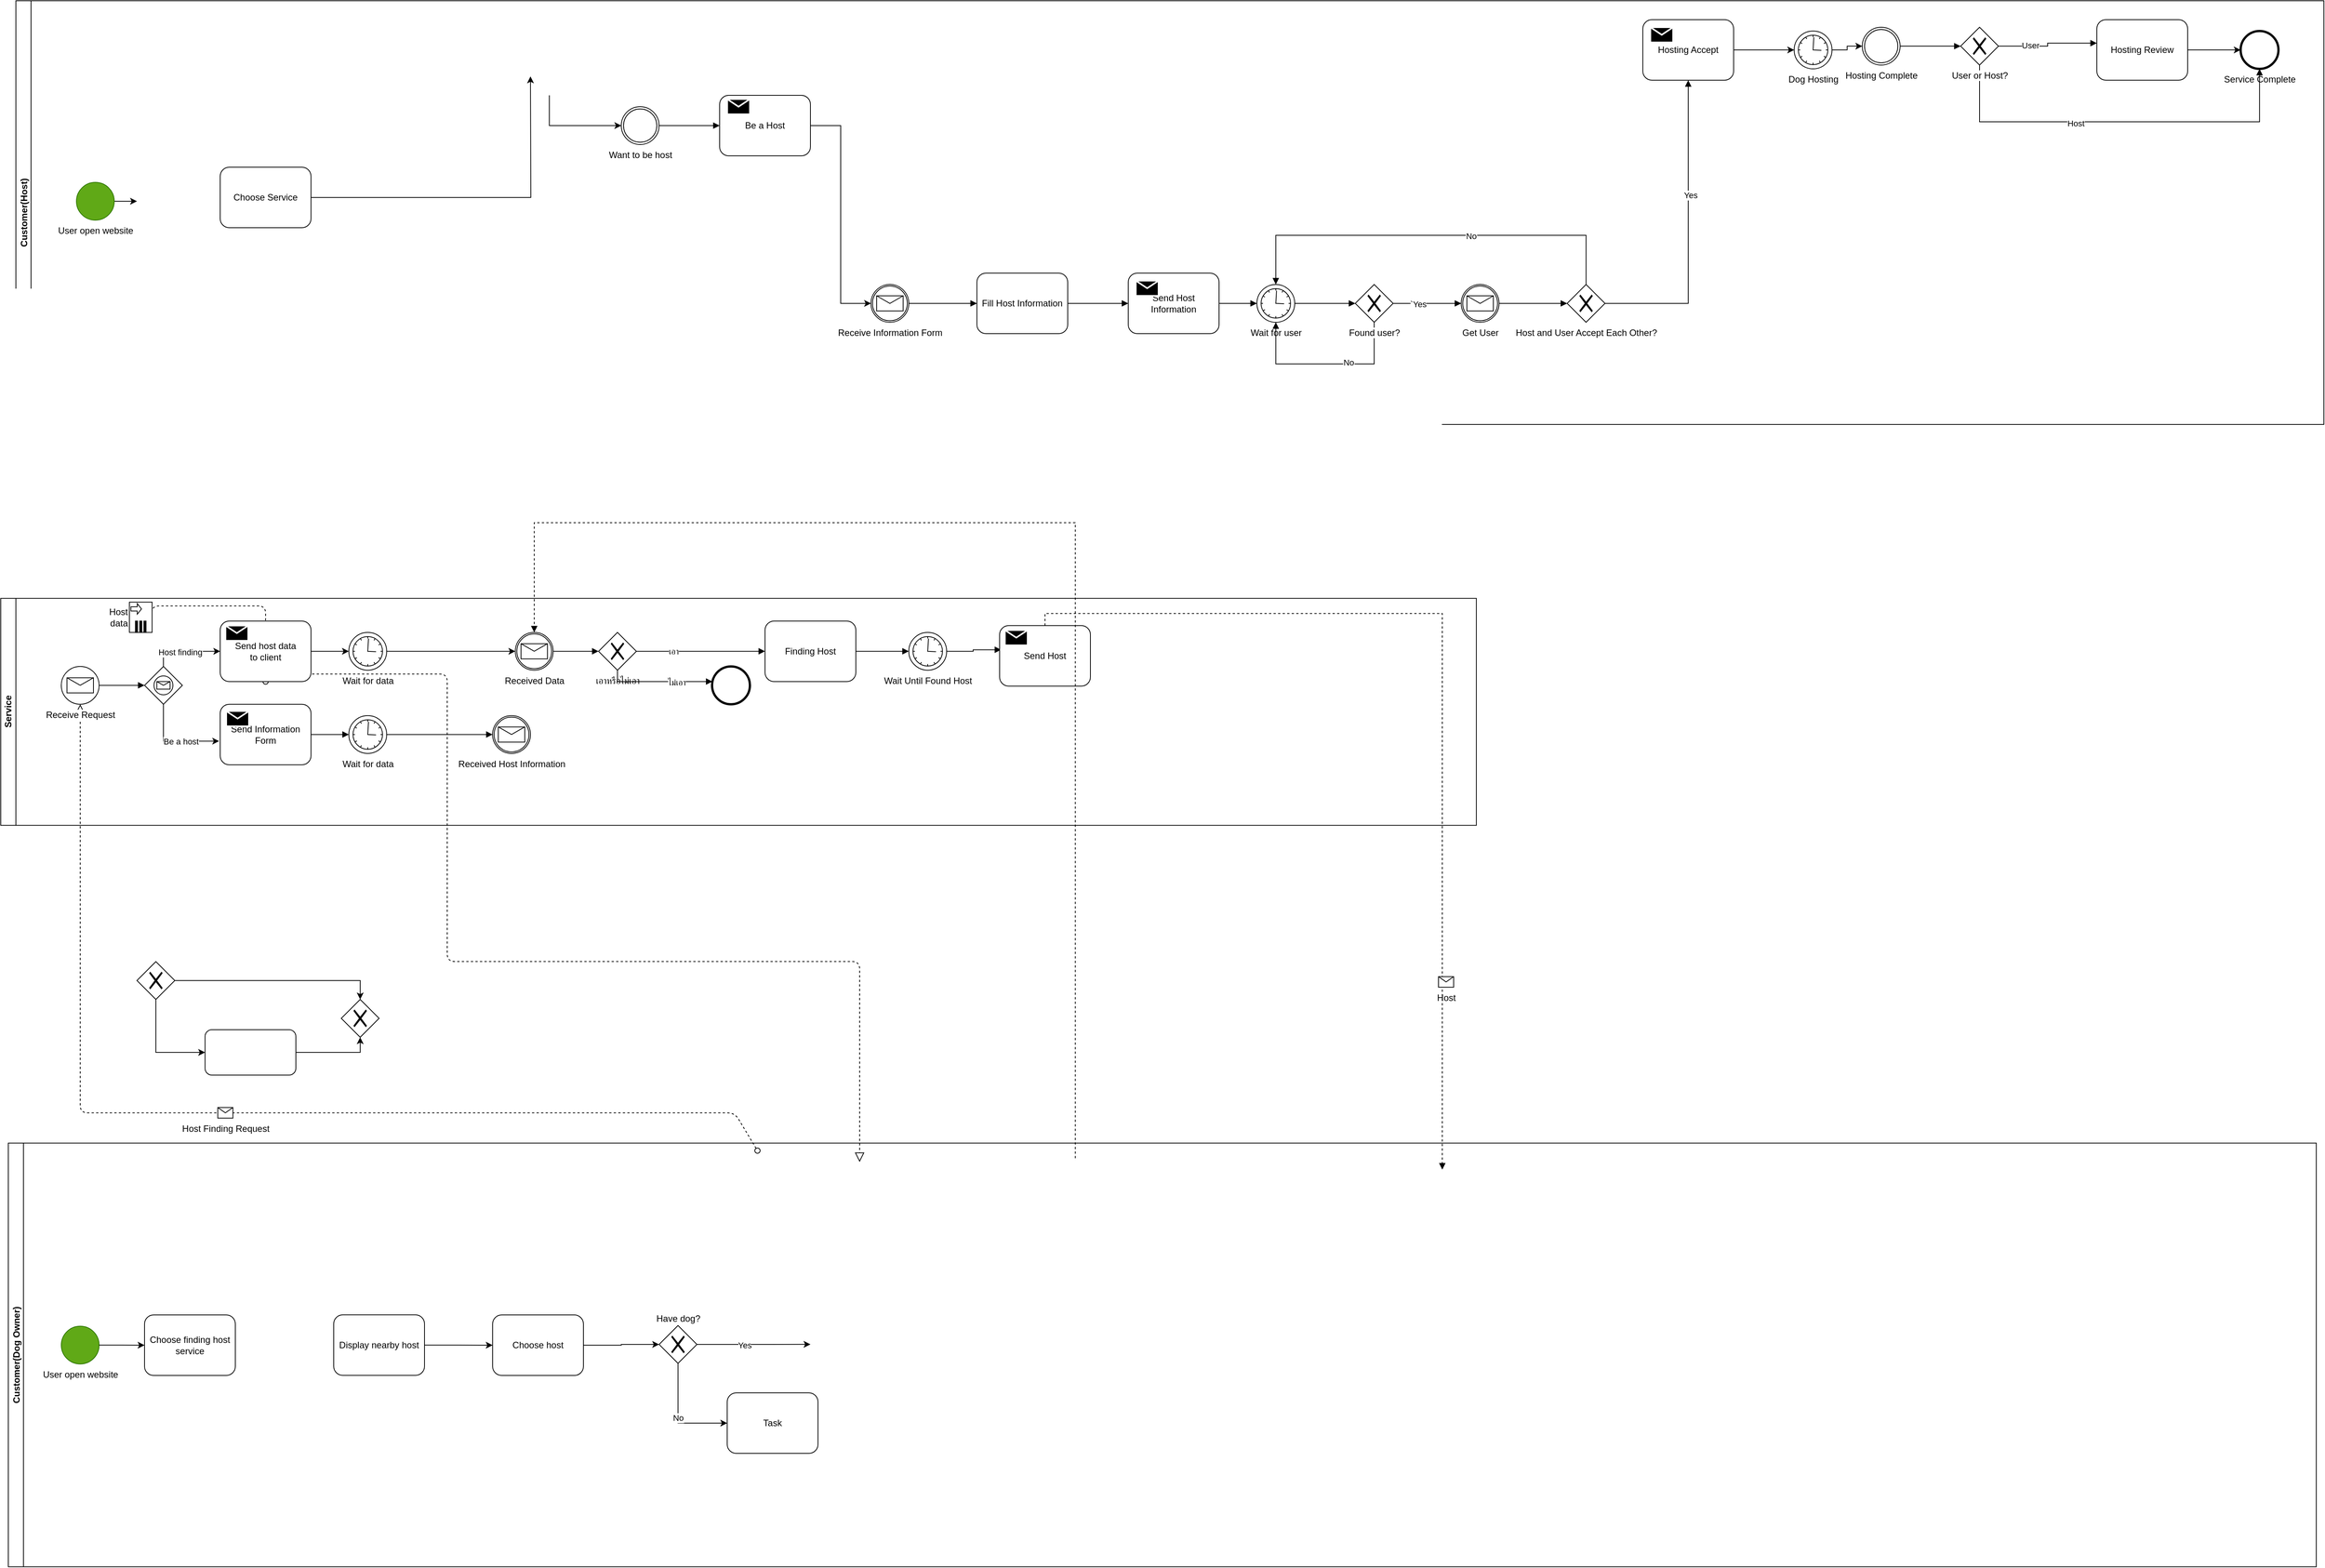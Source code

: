 <mxfile version="14.2.9" type="github">
  <diagram id="prtHgNgQTEPvFCAcTncT" name="Page-1">
    <mxGraphModel dx="1730" dy="3305" grid="1" gridSize="10" guides="1" tooltips="1" connect="1" arrows="1" fold="1" page="1" pageScale="1" pageWidth="827" pageHeight="1169" math="0" shadow="0">
      <root>
        <mxCell id="0" />
        <mxCell id="1" parent="0" />
        <mxCell id="zWBF7Wv0CZKXbvyfvgMt-2" value="Customer(Dog Owner)" style="swimlane;startSize=20;horizontal=0;labelPosition=center;verticalLabelPosition=middle;align=center;verticalAlign=middle;" vertex="1" parent="1">
          <mxGeometry x="170" y="-660.14" width="3050" height="560" as="geometry" />
        </mxCell>
        <mxCell id="zWBF7Wv0CZKXbvyfvgMt-4" value="&lt;span style=&quot;&quot;&gt;User open website&lt;/span&gt;" style="shape=mxgraph.bpmn.shape;html=1;verticalLabelPosition=bottom;labelBackgroundColor=#FFFFFF;verticalAlign=top;align=center;perimeter=ellipsePerimeter;outlineConnect=0;outline=standard;symbol=general;fillColor=#60a917;strokeColor=#2D7600;" vertex="1" parent="zWBF7Wv0CZKXbvyfvgMt-2">
          <mxGeometry x="70" y="242" width="50" height="50" as="geometry" />
        </mxCell>
        <mxCell id="zWBF7Wv0CZKXbvyfvgMt-94" style="edgeStyle=orthogonalEdgeStyle;rounded=0;orthogonalLoop=1;jettySize=auto;html=1;startArrow=none;startFill=0;endArrow=block;endFill=1;entryX=0.5;entryY=0;entryDx=0;entryDy=0;" edge="1" parent="zWBF7Wv0CZKXbvyfvgMt-2" source="zWBF7Wv0CZKXbvyfvgMt-93">
          <mxGeometry relative="1" as="geometry">
            <mxPoint x="1545" y="35.0" as="targetPoint" />
            <Array as="points">
              <mxPoint x="2035" y="-70" />
              <mxPoint x="1545" y="-70" />
            </Array>
          </mxGeometry>
        </mxCell>
        <mxCell id="zWBF7Wv0CZKXbvyfvgMt-95" value="No" style="edgeLabel;html=1;align=center;verticalAlign=middle;resizable=0;points=[];" vertex="1" connectable="0" parent="zWBF7Wv0CZKXbvyfvgMt-94">
          <mxGeometry x="-0.203" y="3" relative="1" as="geometry">
            <mxPoint as="offset" />
          </mxGeometry>
        </mxCell>
        <mxCell id="zWBF7Wv0CZKXbvyfvgMt-153" value="Choose finding host&lt;br&gt;service" style="shape=ext;rounded=1;html=1;whiteSpace=wrap;" vertex="1" parent="zWBF7Wv0CZKXbvyfvgMt-2">
          <mxGeometry x="180" y="227.14" width="120" height="80" as="geometry" />
        </mxCell>
        <mxCell id="zWBF7Wv0CZKXbvyfvgMt-151" style="edgeStyle=orthogonalEdgeStyle;rounded=0;orthogonalLoop=1;jettySize=auto;html=1;exitX=1;exitY=0.5;exitDx=0;exitDy=0;entryX=0;entryY=0.5;entryDx=0;entryDy=0;" edge="1" parent="zWBF7Wv0CZKXbvyfvgMt-2" source="zWBF7Wv0CZKXbvyfvgMt-4" target="zWBF7Wv0CZKXbvyfvgMt-153">
          <mxGeometry relative="1" as="geometry">
            <mxPoint x="170" y="266.64" as="targetPoint" />
          </mxGeometry>
        </mxCell>
        <mxCell id="zWBF7Wv0CZKXbvyfvgMt-163" style="edgeStyle=orthogonalEdgeStyle;rounded=0;orthogonalLoop=1;jettySize=auto;html=1;exitX=1;exitY=0.5;exitDx=0;exitDy=0;entryX=0;entryY=0.5;entryDx=0;entryDy=0;" edge="1" parent="zWBF7Wv0CZKXbvyfvgMt-2" source="zWBF7Wv0CZKXbvyfvgMt-154" target="zWBF7Wv0CZKXbvyfvgMt-155">
          <mxGeometry relative="1" as="geometry" />
        </mxCell>
        <mxCell id="zWBF7Wv0CZKXbvyfvgMt-154" value="Display nearby host" style="shape=ext;rounded=1;html=1;whiteSpace=wrap;" vertex="1" parent="zWBF7Wv0CZKXbvyfvgMt-2">
          <mxGeometry x="430" y="227" width="120" height="80" as="geometry" />
        </mxCell>
        <mxCell id="zWBF7Wv0CZKXbvyfvgMt-164" style="edgeStyle=orthogonalEdgeStyle;rounded=0;orthogonalLoop=1;jettySize=auto;html=1;exitX=1;exitY=0.5;exitDx=0;exitDy=0;entryX=0;entryY=0.5;entryDx=0;entryDy=0;" edge="1" parent="zWBF7Wv0CZKXbvyfvgMt-2" source="zWBF7Wv0CZKXbvyfvgMt-155" target="zWBF7Wv0CZKXbvyfvgMt-157">
          <mxGeometry relative="1" as="geometry" />
        </mxCell>
        <mxCell id="zWBF7Wv0CZKXbvyfvgMt-155" value="Choose host" style="shape=ext;rounded=1;html=1;whiteSpace=wrap;" vertex="1" parent="zWBF7Wv0CZKXbvyfvgMt-2">
          <mxGeometry x="640" y="227.14" width="120" height="80" as="geometry" />
        </mxCell>
        <mxCell id="zWBF7Wv0CZKXbvyfvgMt-157" value="Have dog?" style="shape=mxgraph.bpmn.shape;html=1;verticalLabelPosition=top;labelBackgroundColor=#ffffff;verticalAlign=bottom;align=center;perimeter=rhombusPerimeter;background=gateway;outlineConnect=0;outline=none;symbol=exclusiveGw;labelPosition=center;" vertex="1" parent="zWBF7Wv0CZKXbvyfvgMt-2">
          <mxGeometry x="860" y="241.14" width="50" height="50" as="geometry" />
        </mxCell>
        <mxCell id="zWBF7Wv0CZKXbvyfvgMt-158" value="Task" style="shape=ext;rounded=1;html=1;whiteSpace=wrap;" vertex="1" parent="zWBF7Wv0CZKXbvyfvgMt-2">
          <mxGeometry x="950" y="330.14" width="120" height="80" as="geometry" />
        </mxCell>
        <mxCell id="zWBF7Wv0CZKXbvyfvgMt-159" value="No" style="edgeStyle=orthogonalEdgeStyle;rounded=0;orthogonalLoop=1;jettySize=auto;html=1;exitX=0.5;exitY=1;exitDx=0;exitDy=0;entryX=0;entryY=0.5;entryDx=0;entryDy=0;" edge="1" parent="zWBF7Wv0CZKXbvyfvgMt-2" source="zWBF7Wv0CZKXbvyfvgMt-157" target="zWBF7Wv0CZKXbvyfvgMt-158">
          <mxGeometry relative="1" as="geometry">
            <mxPoint x="885.471" y="390.14" as="targetPoint" />
          </mxGeometry>
        </mxCell>
        <mxCell id="zWBF7Wv0CZKXbvyfvgMt-103" value="" style="startArrow=oval;startFill=0;startSize=7;endArrow=block;endFill=0;endSize=10;dashed=1;html=1;exitX=0.5;exitY=0;exitDx=0;exitDy=0;entryX=0.5;entryY=1;entryDx=0;entryDy=0;labelPosition=center;verticalLabelPosition=bottom;align=center;verticalAlign=top;" edge="1" parent="1" target="zWBF7Wv0CZKXbvyfvgMt-107">
          <mxGeometry relative="1" as="geometry">
            <mxPoint x="1160" y="-650.14" as="sourcePoint" />
            <mxPoint x="690" y="-170.14" as="targetPoint" />
            <Array as="points">
              <mxPoint x="1130" y="-700.14" />
              <mxPoint x="265" y="-700.14" />
            </Array>
          </mxGeometry>
        </mxCell>
        <mxCell id="zWBF7Wv0CZKXbvyfvgMt-104" value="Host Finding Request" style="shape=message;html=1;outlineConnect=0;labelPosition=center;verticalLabelPosition=bottom;align=center;verticalAlign=top;" vertex="1" parent="zWBF7Wv0CZKXbvyfvgMt-103">
          <mxGeometry width="20" height="14" relative="1" as="geometry">
            <mxPoint x="-10" y="-7" as="offset" />
          </mxGeometry>
        </mxCell>
        <mxCell id="zWBF7Wv0CZKXbvyfvgMt-105" value="" style="startArrow=oval;startFill=0;startSize=7;endArrow=block;endFill=0;endSize=10;dashed=1;html=1;fontColor=#000000;exitX=0.5;exitY=1;exitDx=0;exitDy=0;entryX=0.5;entryY=0;entryDx=0;entryDy=0;" edge="1" parent="1" source="zWBF7Wv0CZKXbvyfvgMt-115">
          <mxGeometry width="100" relative="1" as="geometry">
            <mxPoint x="620" y="-890.14" as="sourcePoint" />
            <mxPoint x="1295" y="-635.14" as="targetPoint" />
            <Array as="points">
              <mxPoint x="510" y="-1280.14" />
              <mxPoint x="750" y="-1280.14" />
              <mxPoint x="750" y="-980.14" />
              <mxPoint x="750" y="-900.14" />
              <mxPoint x="1295" y="-900.14" />
            </Array>
          </mxGeometry>
        </mxCell>
        <mxCell id="zWBF7Wv0CZKXbvyfvgMt-106" value="Service" style="swimlane;html=1;startSize=20;horizontal=0;" vertex="1" parent="1">
          <mxGeometry x="160" y="-1380.14" width="1950" height="300" as="geometry" />
        </mxCell>
        <mxCell id="zWBF7Wv0CZKXbvyfvgMt-107" value="Receive Request" style="shape=mxgraph.bpmn.shape;html=1;verticalLabelPosition=bottom;labelBackgroundColor=#FFFFFF;verticalAlign=top;align=center;perimeter=ellipsePerimeter;outlineConnect=0;outline=standard;symbol=message;" vertex="1" parent="zWBF7Wv0CZKXbvyfvgMt-106">
          <mxGeometry x="80" y="90" width="50" height="50" as="geometry" />
        </mxCell>
        <mxCell id="zWBF7Wv0CZKXbvyfvgMt-108" style="edgeStyle=orthogonalEdgeStyle;rounded=0;orthogonalLoop=1;jettySize=auto;html=1;exitX=0.5;exitY=0;exitDx=0;exitDy=0;entryX=0;entryY=0.5;entryDx=0;entryDy=0;fontColor=#000000;" edge="1" parent="zWBF7Wv0CZKXbvyfvgMt-106" source="zWBF7Wv0CZKXbvyfvgMt-112" target="zWBF7Wv0CZKXbvyfvgMt-115">
          <mxGeometry relative="1" as="geometry" />
        </mxCell>
        <mxCell id="zWBF7Wv0CZKXbvyfvgMt-109" value="Host finding" style="edgeLabel;html=1;align=center;verticalAlign=middle;resizable=0;points=[];fontColor=#000000;" connectable="0" vertex="1" parent="zWBF7Wv0CZKXbvyfvgMt-108">
          <mxGeometry x="-0.128" y="-1" relative="1" as="geometry">
            <mxPoint as="offset" />
          </mxGeometry>
        </mxCell>
        <mxCell id="zWBF7Wv0CZKXbvyfvgMt-110" style="edgeStyle=orthogonalEdgeStyle;rounded=0;orthogonalLoop=1;jettySize=auto;html=1;exitX=0.5;exitY=1;exitDx=0;exitDy=0;entryX=-0.012;entryY=0.609;entryDx=0;entryDy=0;entryPerimeter=0;fontColor=#000000;" edge="1" parent="zWBF7Wv0CZKXbvyfvgMt-106" source="zWBF7Wv0CZKXbvyfvgMt-112" target="zWBF7Wv0CZKXbvyfvgMt-117">
          <mxGeometry relative="1" as="geometry" />
        </mxCell>
        <mxCell id="zWBF7Wv0CZKXbvyfvgMt-111" value="Be a host" style="edgeLabel;html=1;align=center;verticalAlign=middle;resizable=0;points=[];fontColor=#000000;" connectable="0" vertex="1" parent="zWBF7Wv0CZKXbvyfvgMt-110">
          <mxGeometry x="0.163" relative="1" as="geometry">
            <mxPoint as="offset" />
          </mxGeometry>
        </mxCell>
        <mxCell id="zWBF7Wv0CZKXbvyfvgMt-112" value="" style="shape=mxgraph.bpmn.shape;html=1;verticalLabelPosition=bottom;labelBackgroundColor=#ffffff;verticalAlign=top;align=center;perimeter=rhombusPerimeter;background=gateway;outlineConnect=0;outline=standard;symbol=message;" vertex="1" parent="zWBF7Wv0CZKXbvyfvgMt-106">
          <mxGeometry x="190" y="90" width="50" height="50" as="geometry" />
        </mxCell>
        <mxCell id="zWBF7Wv0CZKXbvyfvgMt-113" value="" style="endArrow=block;endFill=1;endSize=6;html=1;exitX=1;exitY=0.5;exitDx=0;exitDy=0;entryX=0;entryY=0.5;entryDx=0;entryDy=0;" edge="1" parent="zWBF7Wv0CZKXbvyfvgMt-106" source="zWBF7Wv0CZKXbvyfvgMt-107" target="zWBF7Wv0CZKXbvyfvgMt-112">
          <mxGeometry width="100" relative="1" as="geometry">
            <mxPoint x="140" y="114.71" as="sourcePoint" />
            <mxPoint x="180" y="114.71" as="targetPoint" />
          </mxGeometry>
        </mxCell>
        <mxCell id="zWBF7Wv0CZKXbvyfvgMt-114" style="edgeStyle=orthogonalEdgeStyle;rounded=0;orthogonalLoop=1;jettySize=auto;html=1;exitX=1;exitY=0.5;exitDx=0;exitDy=0;entryX=0;entryY=0.5;entryDx=0;entryDy=0;fontColor=#000000;" edge="1" parent="zWBF7Wv0CZKXbvyfvgMt-106" source="zWBF7Wv0CZKXbvyfvgMt-115" target="zWBF7Wv0CZKXbvyfvgMt-121">
          <mxGeometry relative="1" as="geometry" />
        </mxCell>
        <mxCell id="zWBF7Wv0CZKXbvyfvgMt-115" value="Send host data&lt;br&gt;to client" style="shape=ext;rounded=1;html=1;whiteSpace=wrap;labelBackgroundColor=#FFFFFF;fontColor=#000000;" vertex="1" parent="zWBF7Wv0CZKXbvyfvgMt-106">
          <mxGeometry x="290" y="30" width="120" height="80" as="geometry" />
        </mxCell>
        <mxCell id="zWBF7Wv0CZKXbvyfvgMt-116" style="edgeStyle=orthogonalEdgeStyle;rounded=0;orthogonalLoop=1;jettySize=auto;html=1;entryX=0;entryY=0.5;entryDx=0;entryDy=0;startArrow=none;startFill=0;endArrow=block;endFill=1;" edge="1" parent="zWBF7Wv0CZKXbvyfvgMt-106" source="zWBF7Wv0CZKXbvyfvgMt-117" target="zWBF7Wv0CZKXbvyfvgMt-128">
          <mxGeometry relative="1" as="geometry" />
        </mxCell>
        <mxCell id="zWBF7Wv0CZKXbvyfvgMt-117" value="Send Information&lt;br&gt;Form" style="shape=ext;rounded=1;html=1;whiteSpace=wrap;labelBackgroundColor=#FFFFFF;fontColor=#000000;" vertex="1" parent="zWBF7Wv0CZKXbvyfvgMt-106">
          <mxGeometry x="290" y="140" width="120" height="80" as="geometry" />
        </mxCell>
        <mxCell id="zWBF7Wv0CZKXbvyfvgMt-118" value="" style="shape=message;whiteSpace=wrap;html=1;outlineConnect=0;fillColor=#000000;strokeColor=#ffffff;strokeWidth=2;labelBackgroundColor=#FFFFFF;fontColor=#000000;" vertex="1" parent="zWBF7Wv0CZKXbvyfvgMt-106">
          <mxGeometry x="297" y="36" width="30" height="20" as="geometry" />
        </mxCell>
        <mxCell id="zWBF7Wv0CZKXbvyfvgMt-119" value="" style="shape=message;whiteSpace=wrap;html=1;outlineConnect=0;fillColor=#000000;strokeColor=#ffffff;strokeWidth=2;labelBackgroundColor=#FFFFFF;fontColor=#000000;" vertex="1" parent="zWBF7Wv0CZKXbvyfvgMt-106">
          <mxGeometry x="298" y="149" width="30" height="20" as="geometry" />
        </mxCell>
        <mxCell id="zWBF7Wv0CZKXbvyfvgMt-120" style="edgeStyle=orthogonalEdgeStyle;rounded=0;orthogonalLoop=1;jettySize=auto;html=1;exitX=1;exitY=0.5;exitDx=0;exitDy=0;fontColor=#000000;" edge="1" parent="zWBF7Wv0CZKXbvyfvgMt-106" source="zWBF7Wv0CZKXbvyfvgMt-121" target="zWBF7Wv0CZKXbvyfvgMt-129">
          <mxGeometry relative="1" as="geometry">
            <mxPoint x="680.0" y="70" as="targetPoint" />
          </mxGeometry>
        </mxCell>
        <mxCell id="zWBF7Wv0CZKXbvyfvgMt-121" value="Wait for data" style="shape=mxgraph.bpmn.shape;html=1;verticalLabelPosition=bottom;labelBackgroundColor=#ffffff;verticalAlign=top;align=center;perimeter=ellipsePerimeter;outlineConnect=0;outline=standard;symbol=timer;fontColor=#000000;" vertex="1" parent="zWBF7Wv0CZKXbvyfvgMt-106">
          <mxGeometry x="460" y="45" width="50" height="50" as="geometry" />
        </mxCell>
        <mxCell id="zWBF7Wv0CZKXbvyfvgMt-122" value="Host data" style="shape=note;whiteSpace=wrap;size=0;html=1;dropTarget=0;labelBackgroundColor=#FFFFFF;fontColor=#000000;labelPosition=left;verticalLabelPosition=middle;align=right;verticalAlign=middle;" vertex="1" parent="zWBF7Wv0CZKXbvyfvgMt-106">
          <mxGeometry x="170" y="5" width="30" height="40" as="geometry" />
        </mxCell>
        <mxCell id="zWBF7Wv0CZKXbvyfvgMt-123" value="" style="html=1;shape=singleArrow;arrowWidth=0.4;arrowSize=0.4;outlineConnect=0;" vertex="1" parent="zWBF7Wv0CZKXbvyfvgMt-122">
          <mxGeometry width="14" height="14" relative="1" as="geometry">
            <mxPoint x="2" y="2" as="offset" />
          </mxGeometry>
        </mxCell>
        <mxCell id="zWBF7Wv0CZKXbvyfvgMt-124" value="" style="html=1;whiteSpace=wrap;shape=parallelMarker;outlineConnect=0;labelPosition=left;verticalLabelPosition=middle;align=right;verticalAlign=middle;" vertex="1" parent="zWBF7Wv0CZKXbvyfvgMt-122">
          <mxGeometry x="0.5" y="1" width="14" height="15" relative="1" as="geometry">
            <mxPoint x="-7" y="-15" as="offset" />
          </mxGeometry>
        </mxCell>
        <mxCell id="zWBF7Wv0CZKXbvyfvgMt-125" value="" style="edgeStyle=elbowEdgeStyle;html=1;endArrow=none;elbow=vertical;fontColor=#000000;exitX=0;exitY=0;exitDx=30;exitDy=20;exitPerimeter=0;entryX=0.5;entryY=0;entryDx=0;entryDy=0;dashed=1;" edge="1" parent="zWBF7Wv0CZKXbvyfvgMt-106" source="zWBF7Wv0CZKXbvyfvgMt-122" target="zWBF7Wv0CZKXbvyfvgMt-115">
          <mxGeometry width="160" relative="1" as="geometry">
            <mxPoint x="250" y="10" as="sourcePoint" />
            <mxPoint x="350" y="18" as="targetPoint" />
            <Array as="points">
              <mxPoint x="280" y="10" />
            </Array>
          </mxGeometry>
        </mxCell>
        <mxCell id="zWBF7Wv0CZKXbvyfvgMt-126" value="Received Host Information" style="shape=mxgraph.bpmn.shape;html=1;verticalLabelPosition=bottom;labelBackgroundColor=#ffffff;verticalAlign=top;align=center;perimeter=ellipsePerimeter;outlineConnect=0;outline=catching;symbol=message;" vertex="1" parent="zWBF7Wv0CZKXbvyfvgMt-106">
          <mxGeometry x="650" y="155" width="50" height="50" as="geometry" />
        </mxCell>
        <mxCell id="zWBF7Wv0CZKXbvyfvgMt-127" style="edgeStyle=orthogonalEdgeStyle;rounded=0;orthogonalLoop=1;jettySize=auto;html=1;exitX=1;exitY=0.5;exitDx=0;exitDy=0;entryX=0;entryY=0.5;entryDx=0;entryDy=0;startArrow=none;startFill=0;endArrow=block;endFill=1;" edge="1" parent="zWBF7Wv0CZKXbvyfvgMt-106" source="zWBF7Wv0CZKXbvyfvgMt-128" target="zWBF7Wv0CZKXbvyfvgMt-126">
          <mxGeometry relative="1" as="geometry" />
        </mxCell>
        <mxCell id="zWBF7Wv0CZKXbvyfvgMt-128" value="Wait for data" style="shape=mxgraph.bpmn.shape;html=1;verticalLabelPosition=bottom;labelBackgroundColor=#ffffff;verticalAlign=top;align=center;perimeter=ellipsePerimeter;outlineConnect=0;outline=standard;symbol=timer;fontColor=#000000;" vertex="1" parent="zWBF7Wv0CZKXbvyfvgMt-106">
          <mxGeometry x="460" y="155" width="50" height="50" as="geometry" />
        </mxCell>
        <mxCell id="zWBF7Wv0CZKXbvyfvgMt-129" value="Received Data" style="shape=mxgraph.bpmn.shape;html=1;verticalLabelPosition=bottom;labelBackgroundColor=#ffffff;verticalAlign=top;align=center;perimeter=ellipsePerimeter;outlineConnect=0;outline=boundInt;symbol=message;" vertex="1" parent="zWBF7Wv0CZKXbvyfvgMt-106">
          <mxGeometry x="680" y="45" width="50" height="50" as="geometry" />
        </mxCell>
        <mxCell id="zWBF7Wv0CZKXbvyfvgMt-130" value="เอาหรือไม่เอา" style="shape=mxgraph.bpmn.shape;html=1;verticalLabelPosition=bottom;labelBackgroundColor=#ffffff;verticalAlign=top;align=center;perimeter=rhombusPerimeter;background=gateway;outlineConnect=0;outline=none;symbol=exclusiveGw;" vertex="1" parent="zWBF7Wv0CZKXbvyfvgMt-106">
          <mxGeometry x="790" y="45" width="50" height="50" as="geometry" />
        </mxCell>
        <mxCell id="zWBF7Wv0CZKXbvyfvgMt-131" value="" style="shape=mxgraph.bpmn.shape;html=1;verticalLabelPosition=bottom;labelBackgroundColor=#ffffff;verticalAlign=top;align=center;perimeter=ellipsePerimeter;outlineConnect=0;outline=end;symbol=general;" vertex="1" parent="zWBF7Wv0CZKXbvyfvgMt-106">
          <mxGeometry x="940" y="90" width="50" height="50" as="geometry" />
        </mxCell>
        <mxCell id="zWBF7Wv0CZKXbvyfvgMt-132" style="edgeStyle=orthogonalEdgeStyle;rounded=0;orthogonalLoop=1;jettySize=auto;html=1;startArrow=none;startFill=0;endArrow=block;endFill=1;" edge="1" parent="zWBF7Wv0CZKXbvyfvgMt-106" source="zWBF7Wv0CZKXbvyfvgMt-133" target="zWBF7Wv0CZKXbvyfvgMt-139">
          <mxGeometry relative="1" as="geometry" />
        </mxCell>
        <mxCell id="zWBF7Wv0CZKXbvyfvgMt-133" value="Finding Host" style="shape=ext;rounded=1;html=1;whiteSpace=wrap;" vertex="1" parent="zWBF7Wv0CZKXbvyfvgMt-106">
          <mxGeometry x="1010" y="30" width="120" height="80" as="geometry" />
        </mxCell>
        <mxCell id="zWBF7Wv0CZKXbvyfvgMt-134" style="edgeStyle=orthogonalEdgeStyle;rounded=0;orthogonalLoop=1;jettySize=auto;html=1;startArrow=none;startFill=0;endArrow=block;endFill=1;" edge="1" parent="zWBF7Wv0CZKXbvyfvgMt-106" source="zWBF7Wv0CZKXbvyfvgMt-130" target="zWBF7Wv0CZKXbvyfvgMt-133">
          <mxGeometry relative="1" as="geometry">
            <mxPoint x="1070.0" y="70" as="targetPoint" />
          </mxGeometry>
        </mxCell>
        <mxCell id="zWBF7Wv0CZKXbvyfvgMt-135" value="เอา" style="edgeLabel;html=1;align=center;verticalAlign=middle;resizable=0;points=[];" connectable="0" vertex="1" parent="zWBF7Wv0CZKXbvyfvgMt-134">
          <mxGeometry x="-0.421" relative="1" as="geometry">
            <mxPoint as="offset" />
          </mxGeometry>
        </mxCell>
        <mxCell id="zWBF7Wv0CZKXbvyfvgMt-136" style="edgeStyle=orthogonalEdgeStyle;rounded=0;orthogonalLoop=1;jettySize=auto;html=1;startArrow=none;startFill=0;endArrow=block;endFill=1;" edge="1" parent="zWBF7Wv0CZKXbvyfvgMt-106" source="zWBF7Wv0CZKXbvyfvgMt-130" target="zWBF7Wv0CZKXbvyfvgMt-131">
          <mxGeometry relative="1" as="geometry">
            <mxPoint x="960" y="110" as="targetPoint" />
            <Array as="points">
              <mxPoint x="815" y="110" />
            </Array>
          </mxGeometry>
        </mxCell>
        <mxCell id="zWBF7Wv0CZKXbvyfvgMt-137" value="ไม่เอา" style="edgeLabel;html=1;align=center;verticalAlign=middle;resizable=0;points=[];" connectable="0" vertex="1" parent="zWBF7Wv0CZKXbvyfvgMt-136">
          <mxGeometry x="0.319" y="-1" relative="1" as="geometry">
            <mxPoint as="offset" />
          </mxGeometry>
        </mxCell>
        <mxCell id="zWBF7Wv0CZKXbvyfvgMt-138" style="edgeStyle=orthogonalEdgeStyle;rounded=0;orthogonalLoop=1;jettySize=auto;html=1;entryX=0.017;entryY=0.4;entryDx=0;entryDy=0;entryPerimeter=0;startArrow=none;startFill=0;endArrow=block;endFill=1;" edge="1" parent="zWBF7Wv0CZKXbvyfvgMt-106" source="zWBF7Wv0CZKXbvyfvgMt-139" target="zWBF7Wv0CZKXbvyfvgMt-140">
          <mxGeometry relative="1" as="geometry" />
        </mxCell>
        <mxCell id="zWBF7Wv0CZKXbvyfvgMt-139" value="Wait Until Found Host" style="shape=mxgraph.bpmn.shape;html=1;verticalLabelPosition=bottom;labelBackgroundColor=#ffffff;verticalAlign=top;align=center;perimeter=ellipsePerimeter;outlineConnect=0;outline=standard;symbol=timer;fontColor=#000000;" vertex="1" parent="zWBF7Wv0CZKXbvyfvgMt-106">
          <mxGeometry x="1200" y="45" width="50" height="50" as="geometry" />
        </mxCell>
        <mxCell id="zWBF7Wv0CZKXbvyfvgMt-140" value="Send Host" style="shape=ext;rounded=1;html=1;whiteSpace=wrap;labelBackgroundColor=#FFFFFF;fontColor=#000000;" vertex="1" parent="zWBF7Wv0CZKXbvyfvgMt-106">
          <mxGeometry x="1320" y="36" width="120" height="80" as="geometry" />
        </mxCell>
        <mxCell id="zWBF7Wv0CZKXbvyfvgMt-141" value="" style="shape=message;whiteSpace=wrap;html=1;outlineConnect=0;fillColor=#000000;strokeColor=#ffffff;strokeWidth=2;labelBackgroundColor=#FFFFFF;fontColor=#000000;" vertex="1" parent="zWBF7Wv0CZKXbvyfvgMt-106">
          <mxGeometry x="1327" y="42" width="30" height="20" as="geometry" />
        </mxCell>
        <mxCell id="zWBF7Wv0CZKXbvyfvgMt-146" style="edgeStyle=orthogonalEdgeStyle;rounded=0;orthogonalLoop=1;jettySize=auto;html=1;entryX=0.5;entryY=0;entryDx=0;entryDy=0;startArrow=none;startFill=0;endArrow=block;endFill=1;dashed=1;" edge="1" parent="1" target="zWBF7Wv0CZKXbvyfvgMt-129">
          <mxGeometry relative="1" as="geometry">
            <Array as="points">
              <mxPoint x="1580" y="-1480.14" />
              <mxPoint x="865" y="-1480.14" />
            </Array>
            <mxPoint x="1580" y="-640.14" as="sourcePoint" />
          </mxGeometry>
        </mxCell>
        <mxCell id="zWBF7Wv0CZKXbvyfvgMt-147" style="edgeStyle=orthogonalEdgeStyle;rounded=0;orthogonalLoop=1;jettySize=auto;html=1;startArrow=none;startFill=0;endArrow=block;endFill=1;" edge="1" parent="1" source="zWBF7Wv0CZKXbvyfvgMt-129">
          <mxGeometry relative="1" as="geometry">
            <mxPoint x="950" y="-1310.14" as="targetPoint" />
          </mxGeometry>
        </mxCell>
        <mxCell id="zWBF7Wv0CZKXbvyfvgMt-148" style="edgeStyle=orthogonalEdgeStyle;rounded=0;orthogonalLoop=1;jettySize=auto;html=1;entryX=0.5;entryY=0;entryDx=0;entryDy=0;startArrow=none;startFill=0;endArrow=block;endFill=1;dashed=1;" edge="1" parent="1" source="zWBF7Wv0CZKXbvyfvgMt-140">
          <mxGeometry relative="1" as="geometry">
            <Array as="points">
              <mxPoint x="1540" y="-1360.14" />
              <mxPoint x="2065" y="-1360.14" />
            </Array>
            <mxPoint x="2065" y="-625.14" as="targetPoint" />
          </mxGeometry>
        </mxCell>
        <mxCell id="zWBF7Wv0CZKXbvyfvgMt-149" value="Host" style="shape=message;html=1;outlineConnect=0;labelPosition=center;verticalLabelPosition=bottom;align=center;verticalAlign=top;" vertex="1" parent="1">
          <mxGeometry x="2060.003" y="-880.14" width="20" height="14" as="geometry" />
        </mxCell>
        <mxCell id="Tl_W29gyMfKL-6Gt1cae-1" value="Customer(Host)" style="swimlane;startSize=20;horizontal=0;labelPosition=center;verticalLabelPosition=middle;align=center;verticalAlign=middle;" vertex="1" parent="1">
          <mxGeometry x="180" y="-2170" width="3050" height="560" as="geometry" />
        </mxCell>
        <mxCell id="Tl_W29gyMfKL-6Gt1cae-2" style="edgeStyle=orthogonalEdgeStyle;rounded=0;orthogonalLoop=1;jettySize=auto;html=1;entryX=0;entryY=0.5;entryDx=0;entryDy=0;" edge="1" parent="Tl_W29gyMfKL-6Gt1cae-1" source="Tl_W29gyMfKL-6Gt1cae-3">
          <mxGeometry relative="1" as="geometry">
            <mxPoint x="160" y="265" as="targetPoint" />
          </mxGeometry>
        </mxCell>
        <mxCell id="Tl_W29gyMfKL-6Gt1cae-3" value="&lt;span style=&quot;&quot;&gt;User open website&lt;/span&gt;" style="shape=mxgraph.bpmn.shape;html=1;verticalLabelPosition=bottom;labelBackgroundColor=#FFFFFF;verticalAlign=top;align=center;perimeter=ellipsePerimeter;outlineConnect=0;outline=standard;symbol=general;fillColor=#60a917;strokeColor=#2D7600;" vertex="1" parent="Tl_W29gyMfKL-6Gt1cae-1">
          <mxGeometry x="80" y="240" width="50" height="50" as="geometry" />
        </mxCell>
        <mxCell id="Tl_W29gyMfKL-6Gt1cae-7" style="edgeStyle=orthogonalEdgeStyle;rounded=0;orthogonalLoop=1;jettySize=auto;html=1;entryX=0;entryY=0.5;entryDx=0;entryDy=0;" edge="1" parent="Tl_W29gyMfKL-6Gt1cae-1" source="Tl_W29gyMfKL-6Gt1cae-8">
          <mxGeometry relative="1" as="geometry">
            <mxPoint x="680" y="100" as="targetPoint" />
          </mxGeometry>
        </mxCell>
        <mxCell id="Tl_W29gyMfKL-6Gt1cae-8" value="Choose Service" style="shape=ext;rounded=1;html=1;whiteSpace=wrap;labelBackgroundColor=#FFFFFF;" vertex="1" parent="Tl_W29gyMfKL-6Gt1cae-1">
          <mxGeometry x="270" y="220" width="120" height="80" as="geometry" />
        </mxCell>
        <mxCell id="Tl_W29gyMfKL-6Gt1cae-18" style="edgeStyle=orthogonalEdgeStyle;rounded=0;orthogonalLoop=1;jettySize=auto;html=1;entryX=0;entryY=0.5;entryDx=0;entryDy=0;" edge="1" parent="Tl_W29gyMfKL-6Gt1cae-1" target="Tl_W29gyMfKL-6Gt1cae-22">
          <mxGeometry relative="1" as="geometry">
            <Array as="points">
              <mxPoint x="705" y="165" />
            </Array>
            <mxPoint x="705" y="125" as="sourcePoint" />
          </mxGeometry>
        </mxCell>
        <mxCell id="Tl_W29gyMfKL-6Gt1cae-22" value="&lt;span style=&quot;&quot;&gt;Want to be host&lt;/span&gt;" style="shape=mxgraph.bpmn.shape;html=1;verticalLabelPosition=bottom;labelBackgroundColor=#FFFFFF;verticalAlign=top;align=center;perimeter=ellipsePerimeter;outlineConnect=0;outline=throwing;symbol=general;" vertex="1" parent="Tl_W29gyMfKL-6Gt1cae-1">
          <mxGeometry x="800" y="140" width="50" height="50" as="geometry" />
        </mxCell>
        <mxCell id="Tl_W29gyMfKL-6Gt1cae-26" style="edgeStyle=orthogonalEdgeStyle;rounded=0;orthogonalLoop=1;jettySize=auto;html=1;entryX=0;entryY=0.5;entryDx=0;entryDy=0;startArrow=none;startFill=0;" edge="1" parent="Tl_W29gyMfKL-6Gt1cae-1" source="Tl_W29gyMfKL-6Gt1cae-27" target="Tl_W29gyMfKL-6Gt1cae-70">
          <mxGeometry relative="1" as="geometry" />
        </mxCell>
        <mxCell id="Tl_W29gyMfKL-6Gt1cae-27" value="Be a Host" style="shape=ext;rounded=1;html=1;whiteSpace=wrap;labelBackgroundColor=#FFFFFF;" vertex="1" parent="Tl_W29gyMfKL-6Gt1cae-1">
          <mxGeometry x="930" y="125" width="120" height="80" as="geometry" />
        </mxCell>
        <mxCell id="Tl_W29gyMfKL-6Gt1cae-28" style="edgeStyle=none;orthogonalLoop=1;jettySize=auto;html=1;endArrow=block;endFill=1;endSize=6;entryX=0;entryY=0.5;entryDx=0;entryDy=0;" edge="1" parent="Tl_W29gyMfKL-6Gt1cae-1" source="Tl_W29gyMfKL-6Gt1cae-22" target="Tl_W29gyMfKL-6Gt1cae-27">
          <mxGeometry relative="1" as="geometry">
            <mxPoint x="920" y="165" as="targetPoint" />
          </mxGeometry>
        </mxCell>
        <mxCell id="Tl_W29gyMfKL-6Gt1cae-30" style="edgeStyle=orthogonalEdgeStyle;rounded=0;orthogonalLoop=1;jettySize=auto;html=1;exitX=0.5;exitY=1;exitDx=0;exitDy=0;" edge="1" parent="Tl_W29gyMfKL-6Gt1cae-1">
          <mxGeometry relative="1" as="geometry">
            <mxPoint x="955" y="40" as="sourcePoint" />
            <mxPoint x="955" y="40" as="targetPoint" />
          </mxGeometry>
        </mxCell>
        <mxCell id="Tl_W29gyMfKL-6Gt1cae-31" value="" style="shape=message;whiteSpace=wrap;html=1;outlineConnect=0;fillColor=#000000;strokeColor=#ffffff;strokeWidth=2;" vertex="1" parent="Tl_W29gyMfKL-6Gt1cae-1">
          <mxGeometry x="940" y="130" width="30" height="20" as="geometry" />
        </mxCell>
        <mxCell id="Tl_W29gyMfKL-6Gt1cae-57" style="edgeStyle=orthogonalEdgeStyle;rounded=0;orthogonalLoop=1;jettySize=auto;html=1;entryX=0;entryY=0.5;entryDx=0;entryDy=0;exitX=1;exitY=0.5;exitDx=0;exitDy=0;" edge="1" parent="Tl_W29gyMfKL-6Gt1cae-1" source="Tl_W29gyMfKL-6Gt1cae-61" target="Tl_W29gyMfKL-6Gt1cae-59">
          <mxGeometry relative="1" as="geometry">
            <mxPoint x="2250" y="60.034" as="sourcePoint" />
          </mxGeometry>
        </mxCell>
        <mxCell id="Tl_W29gyMfKL-6Gt1cae-58" style="edgeStyle=orthogonalEdgeStyle;rounded=0;orthogonalLoop=1;jettySize=auto;html=1;entryX=0;entryY=0.5;entryDx=0;entryDy=0;startArrow=none;startFill=0;endArrow=block;endFill=1;" edge="1" parent="Tl_W29gyMfKL-6Gt1cae-1" source="Tl_W29gyMfKL-6Gt1cae-59" target="Tl_W29gyMfKL-6Gt1cae-99">
          <mxGeometry relative="1" as="geometry" />
        </mxCell>
        <mxCell id="Tl_W29gyMfKL-6Gt1cae-59" value="Hosting Complete" style="shape=mxgraph.bpmn.shape;html=1;verticalLabelPosition=bottom;labelBackgroundColor=#ffffff;verticalAlign=top;align=center;perimeter=ellipsePerimeter;outlineConnect=0;outline=throwing;symbol=general;" vertex="1" parent="Tl_W29gyMfKL-6Gt1cae-1">
          <mxGeometry x="2440" y="35" width="50" height="50" as="geometry" />
        </mxCell>
        <mxCell id="Tl_W29gyMfKL-6Gt1cae-60" value="Hosting Review" style="shape=ext;rounded=1;html=1;whiteSpace=wrap;" vertex="1" parent="Tl_W29gyMfKL-6Gt1cae-1">
          <mxGeometry x="2750" y="25" width="120" height="80" as="geometry" />
        </mxCell>
        <mxCell id="Tl_W29gyMfKL-6Gt1cae-61" value="Dog Hosting" style="shape=mxgraph.bpmn.shape;html=1;verticalLabelPosition=bottom;labelBackgroundColor=#ffffff;verticalAlign=top;align=center;perimeter=ellipsePerimeter;outlineConnect=0;outline=standard;symbol=timer;" vertex="1" parent="Tl_W29gyMfKL-6Gt1cae-1">
          <mxGeometry x="2350" y="40" width="50" height="50" as="geometry" />
        </mxCell>
        <mxCell id="Tl_W29gyMfKL-6Gt1cae-62" value="Service Complete" style="shape=mxgraph.bpmn.shape;html=1;verticalLabelPosition=bottom;labelBackgroundColor=#ffffff;verticalAlign=top;align=center;perimeter=ellipsePerimeter;outlineConnect=0;outline=end;symbol=general;" vertex="1" parent="Tl_W29gyMfKL-6Gt1cae-1">
          <mxGeometry x="2940" y="40" width="50" height="50" as="geometry" />
        </mxCell>
        <mxCell id="Tl_W29gyMfKL-6Gt1cae-63" style="edgeStyle=orthogonalEdgeStyle;rounded=0;orthogonalLoop=1;jettySize=auto;html=1;" edge="1" parent="Tl_W29gyMfKL-6Gt1cae-1" source="Tl_W29gyMfKL-6Gt1cae-60" target="Tl_W29gyMfKL-6Gt1cae-62">
          <mxGeometry relative="1" as="geometry">
            <mxPoint x="2680" y="65" as="targetPoint" />
          </mxGeometry>
        </mxCell>
        <mxCell id="Tl_W29gyMfKL-6Gt1cae-66" style="edgeStyle=orthogonalEdgeStyle;rounded=0;orthogonalLoop=1;jettySize=auto;html=1;entryX=0;entryY=0.5;entryDx=0;entryDy=0;" edge="1" parent="Tl_W29gyMfKL-6Gt1cae-1" source="Tl_W29gyMfKL-6Gt1cae-67" target="Tl_W29gyMfKL-6Gt1cae-61">
          <mxGeometry relative="1" as="geometry" />
        </mxCell>
        <mxCell id="Tl_W29gyMfKL-6Gt1cae-67" value="Hosting Accept" style="shape=ext;rounded=1;html=1;whiteSpace=wrap;labelBackgroundColor=#FFFFFF;" vertex="1" parent="Tl_W29gyMfKL-6Gt1cae-1">
          <mxGeometry x="2150" y="25" width="120" height="80" as="geometry" />
        </mxCell>
        <mxCell id="Tl_W29gyMfKL-6Gt1cae-68" value="" style="shape=message;whiteSpace=wrap;html=1;outlineConnect=0;fillColor=#000000;strokeColor=#ffffff;strokeWidth=2;" vertex="1" parent="Tl_W29gyMfKL-6Gt1cae-1">
          <mxGeometry x="2160" y="35" width="30" height="20" as="geometry" />
        </mxCell>
        <mxCell id="Tl_W29gyMfKL-6Gt1cae-69" style="edgeStyle=orthogonalEdgeStyle;rounded=0;orthogonalLoop=1;jettySize=auto;html=1;entryX=0;entryY=0.5;entryDx=0;entryDy=0;startArrow=none;startFill=0;endArrow=block;endFill=1;" edge="1" parent="Tl_W29gyMfKL-6Gt1cae-1" source="Tl_W29gyMfKL-6Gt1cae-70" target="Tl_W29gyMfKL-6Gt1cae-72">
          <mxGeometry relative="1" as="geometry" />
        </mxCell>
        <mxCell id="Tl_W29gyMfKL-6Gt1cae-70" value="Receive Information Form&lt;br&gt;" style="shape=mxgraph.bpmn.shape;html=1;verticalLabelPosition=bottom;labelBackgroundColor=#ffffff;verticalAlign=top;align=center;perimeter=ellipsePerimeter;outlineConnect=0;outline=catching;symbol=message;" vertex="1" parent="Tl_W29gyMfKL-6Gt1cae-1">
          <mxGeometry x="1130" y="375" width="50" height="50" as="geometry" />
        </mxCell>
        <mxCell id="Tl_W29gyMfKL-6Gt1cae-71" style="edgeStyle=orthogonalEdgeStyle;rounded=0;orthogonalLoop=1;jettySize=auto;html=1;entryX=0;entryY=0.5;entryDx=0;entryDy=0;startArrow=none;startFill=0;endArrow=block;endFill=1;" edge="1" parent="Tl_W29gyMfKL-6Gt1cae-1" source="Tl_W29gyMfKL-6Gt1cae-72" target="Tl_W29gyMfKL-6Gt1cae-74">
          <mxGeometry relative="1" as="geometry" />
        </mxCell>
        <mxCell id="Tl_W29gyMfKL-6Gt1cae-72" value="Fill Host Information" style="shape=ext;rounded=1;html=1;whiteSpace=wrap;" vertex="1" parent="Tl_W29gyMfKL-6Gt1cae-1">
          <mxGeometry x="1270" y="360" width="120" height="80" as="geometry" />
        </mxCell>
        <mxCell id="Tl_W29gyMfKL-6Gt1cae-73" style="edgeStyle=orthogonalEdgeStyle;rounded=0;orthogonalLoop=1;jettySize=auto;html=1;entryX=0;entryY=0.5;entryDx=0;entryDy=0;startArrow=none;startFill=0;endArrow=block;endFill=1;" edge="1" parent="Tl_W29gyMfKL-6Gt1cae-1" source="Tl_W29gyMfKL-6Gt1cae-74" target="Tl_W29gyMfKL-6Gt1cae-77">
          <mxGeometry relative="1" as="geometry" />
        </mxCell>
        <mxCell id="Tl_W29gyMfKL-6Gt1cae-74" value="Send Host Information" style="shape=ext;rounded=1;html=1;whiteSpace=wrap;labelBackgroundColor=#FFFFFF;" vertex="1" parent="Tl_W29gyMfKL-6Gt1cae-1">
          <mxGeometry x="1470" y="360" width="120" height="80" as="geometry" />
        </mxCell>
        <mxCell id="Tl_W29gyMfKL-6Gt1cae-75" value="" style="shape=message;whiteSpace=wrap;html=1;outlineConnect=0;fillColor=#000000;strokeColor=#ffffff;strokeWidth=2;" vertex="1" parent="Tl_W29gyMfKL-6Gt1cae-1">
          <mxGeometry x="1480" y="370" width="30" height="20" as="geometry" />
        </mxCell>
        <mxCell id="Tl_W29gyMfKL-6Gt1cae-76" style="edgeStyle=orthogonalEdgeStyle;rounded=0;orthogonalLoop=1;jettySize=auto;html=1;entryX=0;entryY=0.5;entryDx=0;entryDy=0;startArrow=none;startFill=0;endArrow=block;endFill=1;" edge="1" parent="Tl_W29gyMfKL-6Gt1cae-1" source="Tl_W29gyMfKL-6Gt1cae-77" target="Tl_W29gyMfKL-6Gt1cae-80">
          <mxGeometry relative="1" as="geometry" />
        </mxCell>
        <mxCell id="Tl_W29gyMfKL-6Gt1cae-77" value="Wait for user" style="shape=mxgraph.bpmn.shape;html=1;verticalLabelPosition=bottom;labelBackgroundColor=#ffffff;verticalAlign=top;align=center;perimeter=ellipsePerimeter;outlineConnect=0;outline=eventInt;symbol=timer;" vertex="1" parent="Tl_W29gyMfKL-6Gt1cae-1">
          <mxGeometry x="1640" y="375" width="50" height="50" as="geometry" />
        </mxCell>
        <mxCell id="Tl_W29gyMfKL-6Gt1cae-78" style="edgeStyle=orthogonalEdgeStyle;rounded=0;orthogonalLoop=1;jettySize=auto;html=1;entryX=0.5;entryY=1;entryDx=0;entryDy=0;startArrow=none;startFill=0;endArrow=block;endFill=1;" edge="1" parent="Tl_W29gyMfKL-6Gt1cae-1" source="Tl_W29gyMfKL-6Gt1cae-80" target="Tl_W29gyMfKL-6Gt1cae-77">
          <mxGeometry relative="1" as="geometry">
            <Array as="points">
              <mxPoint x="1795" y="480" />
              <mxPoint x="1665" y="480" />
            </Array>
          </mxGeometry>
        </mxCell>
        <mxCell id="Tl_W29gyMfKL-6Gt1cae-79" value="No" style="edgeLabel;html=1;align=center;verticalAlign=middle;resizable=0;points=[];" connectable="0" vertex="1" parent="Tl_W29gyMfKL-6Gt1cae-78">
          <mxGeometry x="-0.255" y="-2" relative="1" as="geometry">
            <mxPoint as="offset" />
          </mxGeometry>
        </mxCell>
        <mxCell id="Tl_W29gyMfKL-6Gt1cae-80" value="Found user?" style="shape=mxgraph.bpmn.shape;html=1;verticalLabelPosition=bottom;labelBackgroundColor=#ffffff;verticalAlign=top;align=center;perimeter=rhombusPerimeter;background=gateway;outlineConnect=0;outline=none;symbol=exclusiveGw;" vertex="1" parent="Tl_W29gyMfKL-6Gt1cae-1">
          <mxGeometry x="1770" y="375" width="50" height="50" as="geometry" />
        </mxCell>
        <mxCell id="Tl_W29gyMfKL-6Gt1cae-81" style="edgeStyle=orthogonalEdgeStyle;rounded=0;orthogonalLoop=1;jettySize=auto;html=1;entryX=0;entryY=0.5;entryDx=0;entryDy=0;startArrow=none;startFill=0;endArrow=block;endFill=1;" edge="1" parent="Tl_W29gyMfKL-6Gt1cae-1" source="Tl_W29gyMfKL-6Gt1cae-82">
          <mxGeometry relative="1" as="geometry">
            <mxPoint x="2050" y="400" as="targetPoint" />
          </mxGeometry>
        </mxCell>
        <mxCell id="Tl_W29gyMfKL-6Gt1cae-82" value="Get User" style="shape=mxgraph.bpmn.shape;html=1;verticalLabelPosition=bottom;labelBackgroundColor=#ffffff;verticalAlign=top;align=center;perimeter=ellipsePerimeter;outlineConnect=0;outline=catching;symbol=message;" vertex="1" parent="Tl_W29gyMfKL-6Gt1cae-1">
          <mxGeometry x="1910" y="375" width="50" height="50" as="geometry" />
        </mxCell>
        <mxCell id="Tl_W29gyMfKL-6Gt1cae-83" style="edgeStyle=orthogonalEdgeStyle;rounded=0;orthogonalLoop=1;jettySize=auto;html=1;startArrow=none;startFill=0;endArrow=block;endFill=1;entryX=0;entryY=0.5;entryDx=0;entryDy=0;" edge="1" parent="Tl_W29gyMfKL-6Gt1cae-1" source="Tl_W29gyMfKL-6Gt1cae-80" target="Tl_W29gyMfKL-6Gt1cae-82">
          <mxGeometry relative="1" as="geometry">
            <mxPoint x="1920" y="400" as="targetPoint" />
          </mxGeometry>
        </mxCell>
        <mxCell id="Tl_W29gyMfKL-6Gt1cae-84" value="`Yes" style="edgeLabel;html=1;align=center;verticalAlign=middle;resizable=0;points=[];" connectable="0" vertex="1" parent="Tl_W29gyMfKL-6Gt1cae-83">
          <mxGeometry x="-0.248" y="-1" relative="1" as="geometry">
            <mxPoint x="-1" as="offset" />
          </mxGeometry>
        </mxCell>
        <mxCell id="Tl_W29gyMfKL-6Gt1cae-85" value="Host and User Accept Each Other?" style="shape=mxgraph.bpmn.shape;html=1;verticalLabelPosition=bottom;labelBackgroundColor=#ffffff;verticalAlign=top;align=center;perimeter=rhombusPerimeter;background=gateway;outlineConnect=0;outline=none;symbol=exclusiveGw;" vertex="1" parent="Tl_W29gyMfKL-6Gt1cae-1">
          <mxGeometry x="2050" y="375" width="50" height="50" as="geometry" />
        </mxCell>
        <mxCell id="Tl_W29gyMfKL-6Gt1cae-86" style="edgeStyle=orthogonalEdgeStyle;rounded=0;orthogonalLoop=1;jettySize=auto;html=1;startArrow=none;startFill=0;endArrow=block;endFill=1;entryX=0.5;entryY=0;entryDx=0;entryDy=0;" edge="1" parent="Tl_W29gyMfKL-6Gt1cae-1" source="Tl_W29gyMfKL-6Gt1cae-85" target="Tl_W29gyMfKL-6Gt1cae-77">
          <mxGeometry relative="1" as="geometry">
            <mxPoint x="2075" y="310" as="targetPoint" />
            <Array as="points">
              <mxPoint x="2075" y="310" />
              <mxPoint x="1665" y="310" />
            </Array>
          </mxGeometry>
        </mxCell>
        <mxCell id="Tl_W29gyMfKL-6Gt1cae-87" value="No" style="edgeLabel;html=1;align=center;verticalAlign=middle;resizable=0;points=[];" connectable="0" vertex="1" parent="Tl_W29gyMfKL-6Gt1cae-86">
          <mxGeometry x="-0.194" y="1" relative="1" as="geometry">
            <mxPoint as="offset" />
          </mxGeometry>
        </mxCell>
        <mxCell id="Tl_W29gyMfKL-6Gt1cae-88" style="edgeStyle=orthogonalEdgeStyle;rounded=0;orthogonalLoop=1;jettySize=auto;html=1;startArrow=none;startFill=0;endArrow=block;endFill=1;entryX=0.5;entryY=1;entryDx=0;entryDy=0;" edge="1" parent="Tl_W29gyMfKL-6Gt1cae-1" source="Tl_W29gyMfKL-6Gt1cae-85" target="Tl_W29gyMfKL-6Gt1cae-67">
          <mxGeometry relative="1" as="geometry">
            <mxPoint x="2230" y="400" as="targetPoint" />
            <Array as="points">
              <mxPoint x="2210" y="400" />
            </Array>
          </mxGeometry>
        </mxCell>
        <mxCell id="Tl_W29gyMfKL-6Gt1cae-89" value="Yes" style="edgeLabel;html=1;align=center;verticalAlign=middle;resizable=0;points=[];" connectable="0" vertex="1" parent="Tl_W29gyMfKL-6Gt1cae-88">
          <mxGeometry x="0.251" y="-3" relative="1" as="geometry">
            <mxPoint as="offset" />
          </mxGeometry>
        </mxCell>
        <mxCell id="Tl_W29gyMfKL-6Gt1cae-95" style="edgeStyle=orthogonalEdgeStyle;rounded=0;orthogonalLoop=1;jettySize=auto;html=1;entryX=0;entryY=0.388;entryDx=0;entryDy=0;entryPerimeter=0;startArrow=none;startFill=0;endArrow=block;endFill=1;" edge="1" parent="Tl_W29gyMfKL-6Gt1cae-1" source="Tl_W29gyMfKL-6Gt1cae-99" target="Tl_W29gyMfKL-6Gt1cae-60">
          <mxGeometry relative="1" as="geometry" />
        </mxCell>
        <mxCell id="Tl_W29gyMfKL-6Gt1cae-96" value="User" style="edgeLabel;html=1;align=center;verticalAlign=middle;resizable=0;points=[];" connectable="0" vertex="1" parent="Tl_W29gyMfKL-6Gt1cae-95">
          <mxGeometry x="-0.373" y="1" relative="1" as="geometry">
            <mxPoint as="offset" />
          </mxGeometry>
        </mxCell>
        <mxCell id="Tl_W29gyMfKL-6Gt1cae-97" style="edgeStyle=orthogonalEdgeStyle;rounded=0;orthogonalLoop=1;jettySize=auto;html=1;entryX=0.5;entryY=1;entryDx=0;entryDy=0;startArrow=none;startFill=0;endArrow=block;endFill=1;" edge="1" parent="Tl_W29gyMfKL-6Gt1cae-1" source="Tl_W29gyMfKL-6Gt1cae-99" target="Tl_W29gyMfKL-6Gt1cae-62">
          <mxGeometry relative="1" as="geometry">
            <Array as="points">
              <mxPoint x="2595" y="160" />
              <mxPoint x="2965" y="160" />
            </Array>
          </mxGeometry>
        </mxCell>
        <mxCell id="Tl_W29gyMfKL-6Gt1cae-98" value="Host" style="edgeLabel;html=1;align=center;verticalAlign=middle;resizable=0;points=[];" connectable="0" vertex="1" parent="Tl_W29gyMfKL-6Gt1cae-97">
          <mxGeometry x="-0.215" y="-2" relative="1" as="geometry">
            <mxPoint as="offset" />
          </mxGeometry>
        </mxCell>
        <mxCell id="Tl_W29gyMfKL-6Gt1cae-99" value="User or Host?" style="shape=mxgraph.bpmn.shape;html=1;verticalLabelPosition=bottom;labelBackgroundColor=#ffffff;verticalAlign=top;align=center;perimeter=rhombusPerimeter;background=gateway;outlineConnect=0;outline=none;symbol=exclusiveGw;" vertex="1" parent="Tl_W29gyMfKL-6Gt1cae-1">
          <mxGeometry x="2570" y="35" width="50" height="50" as="geometry" />
        </mxCell>
        <mxCell id="Tl_W29gyMfKL-6Gt1cae-107" style="edgeStyle=orthogonalEdgeStyle;rounded=0;orthogonalLoop=1;jettySize=auto;html=1;entryX=0.5;entryY=1;entryDx=0;entryDy=0;" edge="1" parent="1" source="Tl_W29gyMfKL-6Gt1cae-102" target="Tl_W29gyMfKL-6Gt1cae-106">
          <mxGeometry relative="1" as="geometry" />
        </mxCell>
        <mxCell id="Tl_W29gyMfKL-6Gt1cae-102" value="" style="rounded=1;whiteSpace=wrap;html=1;" vertex="1" parent="1">
          <mxGeometry x="430" y="-810" width="120" height="60" as="geometry" />
        </mxCell>
        <mxCell id="Tl_W29gyMfKL-6Gt1cae-104" style="edgeStyle=orthogonalEdgeStyle;rounded=0;orthogonalLoop=1;jettySize=auto;html=1;entryX=0;entryY=0.5;entryDx=0;entryDy=0;" edge="1" parent="1" source="Tl_W29gyMfKL-6Gt1cae-103" target="Tl_W29gyMfKL-6Gt1cae-102">
          <mxGeometry relative="1" as="geometry">
            <Array as="points">
              <mxPoint x="365" y="-780" />
            </Array>
          </mxGeometry>
        </mxCell>
        <mxCell id="Tl_W29gyMfKL-6Gt1cae-105" style="edgeStyle=orthogonalEdgeStyle;rounded=0;orthogonalLoop=1;jettySize=auto;html=1;entryX=0.5;entryY=0;entryDx=0;entryDy=0;" edge="1" parent="1" source="Tl_W29gyMfKL-6Gt1cae-103" target="Tl_W29gyMfKL-6Gt1cae-106">
          <mxGeometry relative="1" as="geometry">
            <mxPoint x="590" y="-875" as="targetPoint" />
          </mxGeometry>
        </mxCell>
        <mxCell id="Tl_W29gyMfKL-6Gt1cae-103" value="" style="shape=mxgraph.bpmn.shape;html=1;verticalLabelPosition=bottom;labelBackgroundColor=#ffffff;verticalAlign=top;align=center;perimeter=rhombusPerimeter;background=gateway;outlineConnect=0;outline=none;symbol=exclusiveGw;" vertex="1" parent="1">
          <mxGeometry x="340" y="-900" width="50" height="50" as="geometry" />
        </mxCell>
        <mxCell id="Tl_W29gyMfKL-6Gt1cae-106" value="" style="shape=mxgraph.bpmn.shape;html=1;verticalLabelPosition=bottom;labelBackgroundColor=#ffffff;verticalAlign=top;align=center;perimeter=rhombusPerimeter;background=gateway;outlineConnect=0;outline=none;symbol=exclusiveGw;" vertex="1" parent="1">
          <mxGeometry x="610" y="-850" width="50" height="50" as="geometry" />
        </mxCell>
        <mxCell id="zWBF7Wv0CZKXbvyfvgMt-160" style="edgeStyle=orthogonalEdgeStyle;rounded=0;orthogonalLoop=1;jettySize=auto;html=1;exitX=1;exitY=0.5;exitDx=0;exitDy=0;" edge="1" parent="1" source="zWBF7Wv0CZKXbvyfvgMt-157">
          <mxGeometry relative="1" as="geometry">
            <mxPoint x="1230" y="-394.118" as="targetPoint" />
          </mxGeometry>
        </mxCell>
        <mxCell id="zWBF7Wv0CZKXbvyfvgMt-161" value="Yes" style="edgeLabel;html=1;align=center;verticalAlign=middle;resizable=0;points=[];" vertex="1" connectable="0" parent="zWBF7Wv0CZKXbvyfvgMt-160">
          <mxGeometry x="-0.167" y="-1" relative="1" as="geometry">
            <mxPoint as="offset" />
          </mxGeometry>
        </mxCell>
      </root>
    </mxGraphModel>
  </diagram>
</mxfile>
